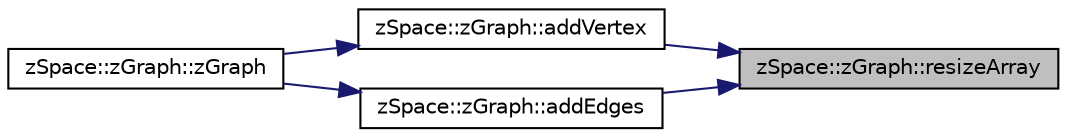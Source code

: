 digraph "zSpace::zGraph::resizeArray"
{
 // LATEX_PDF_SIZE
  edge [fontname="Helvetica",fontsize="10",labelfontname="Helvetica",labelfontsize="10"];
  node [fontname="Helvetica",fontsize="10",shape=record];
  rankdir="RL";
  Node406 [label="zSpace::zGraph::resizeArray",height=0.2,width=0.4,color="black", fillcolor="grey75", style="filled", fontcolor="black",tooltip="This method resizes the array connected with the input type to the specified newSize."];
  Node406 -> Node407 [dir="back",color="midnightblue",fontsize="10",style="solid",fontname="Helvetica"];
  Node407 [label="zSpace::zGraph::addVertex",height=0.2,width=0.4,color="black", fillcolor="white", style="filled",URL="$classz_space_1_1z_graph.html#acf5cd0b78050f671984cfc4341de8b32",tooltip="This method adds a vertex to the vertices array."];
  Node407 -> Node408 [dir="back",color="midnightblue",fontsize="10",style="solid",fontname="Helvetica"];
  Node408 [label="zSpace::zGraph::zGraph",height=0.2,width=0.4,color="black", fillcolor="white", style="filled",URL="$classz_space_1_1z_graph.html#a7a53b68f1efa596293b85259464cf3ff",tooltip="Overloaded constructor."];
  Node406 -> Node409 [dir="back",color="midnightblue",fontsize="10",style="solid",fontname="Helvetica"];
  Node409 [label="zSpace::zGraph::addEdges",height=0.2,width=0.4,color="black", fillcolor="white", style="filled",URL="$classz_space_1_1z_graph.html#a821941b26e312ab5015ae34fecbd43b3",tooltip="This method adds an edge and its symmetry edge to the edges array."];
  Node409 -> Node408 [dir="back",color="midnightblue",fontsize="10",style="solid",fontname="Helvetica"];
}
